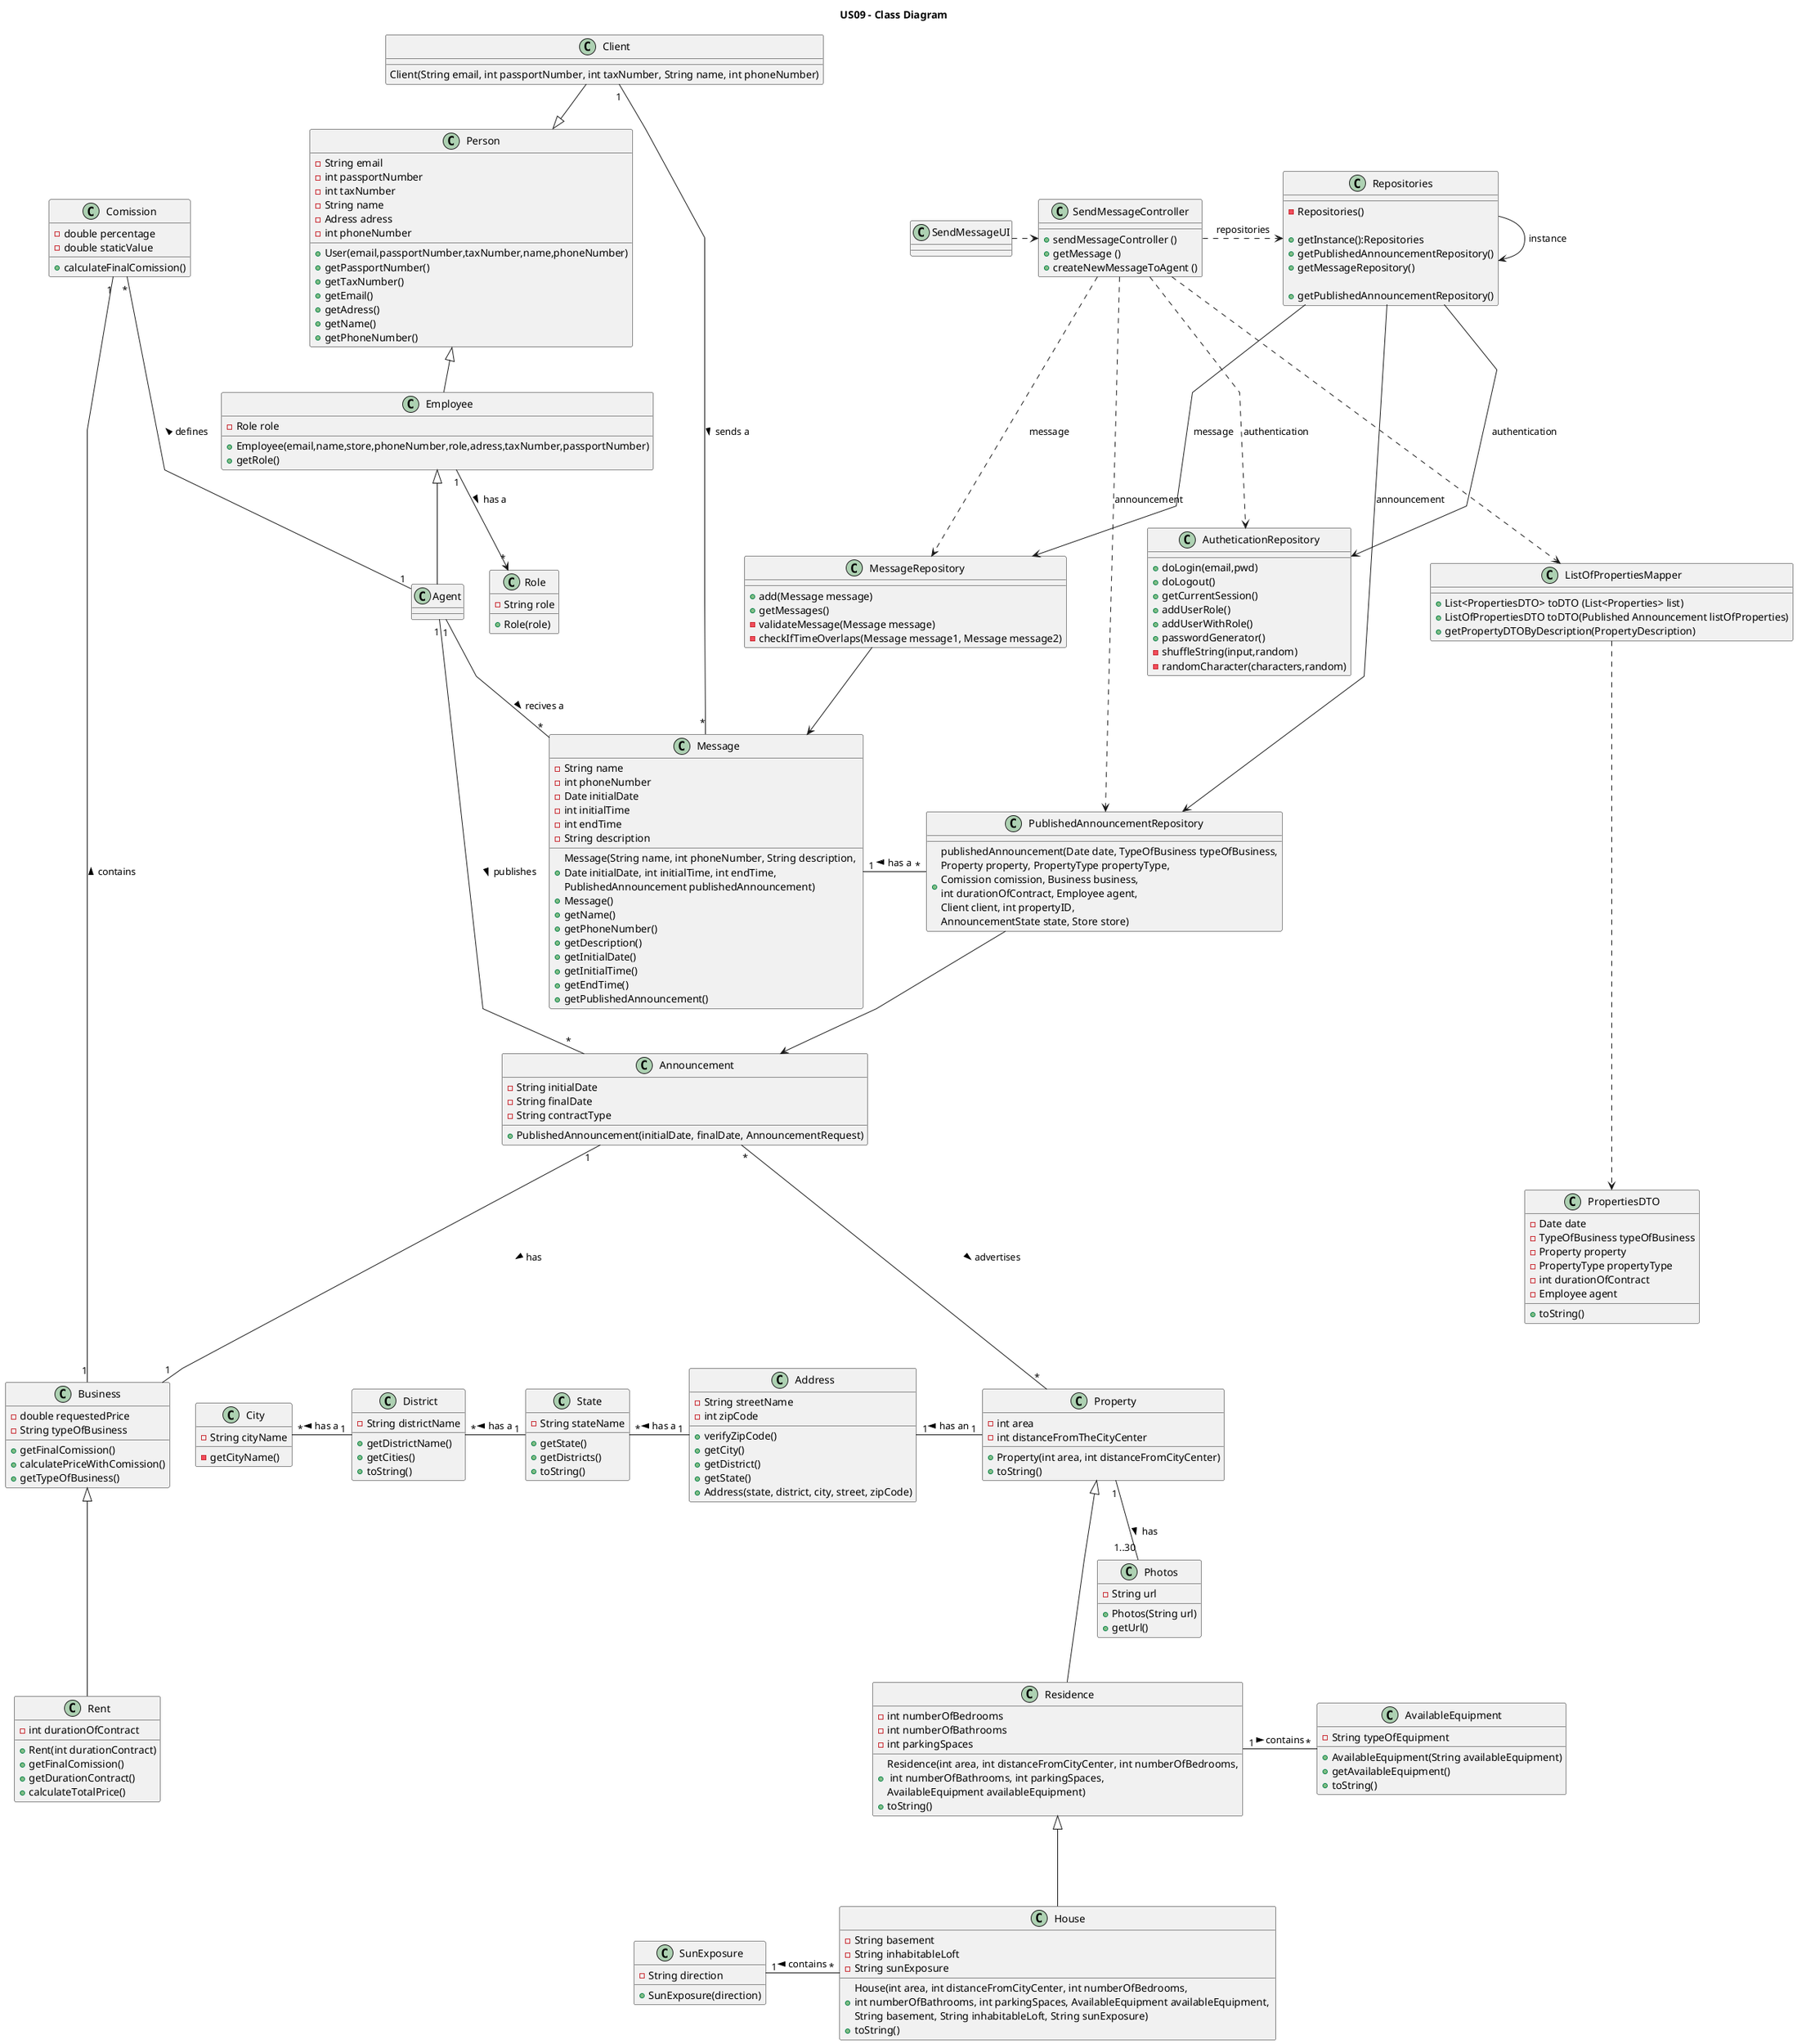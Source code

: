 @startuml
'skinparam monochrome true
skinparam packageStyle rectangle
skinparam shadowing false
skinparam linetype polyline
'skinparam linetype orto
'skinparam classAttributeIconSize 0
'left to right direction

title US09 - Class Diagram


class SendMessageUI

class SendMessageController {
    + sendMessageController ()
    + getMessage ()
    + createNewMessageToAgent ()
  }

SendMessageUI .> SendMessageController

class Repositories {
-Repositories()

+getInstance():Repositories
+getPublishedAnnouncementRepository()
+getMessageRepository()
'+getUserRepository()

}

class ListOfPropertiesMapper{
+List<PropertiesDTO> toDTO (List<Properties> list)
+ListOfPropertiesDTO toDTO(Published Announcement listOfProperties)
+getPropertyDTOByDescription(PropertyDescription)
}


class PublishedAnnouncementRepository {
+publishedAnnouncement(Date date, TypeOfBusiness typeOfBusiness,\nProperty property, PropertyType propertyType, \nComission comission, Business business, \nint durationOfContract, Employee agent, \nClient client, int propertyID, \nAnnouncementState state, Store store)
}


class MessageRepository {
+add(Message message)
+getMessages()
-validateMessage(Message message)
-checkIfTimeOverlaps(Message message1, Message message2)
}

class Message {
    - String name
    - int phoneNumber
    - Date initialDate
    - int initialTime
    - int endTime
    - String description

    + Message(String name, int phoneNumber, String description, \nDate initialDate, int initialTime, int endTime, \nPublishedAnnouncement publishedAnnouncement)
    + Message()
    + getName()
    + getPhoneNumber()
    + getDescription()
    + getInitialDate()
    + getInitialTime()
    + getEndTime()
    + getPublishedAnnouncement()

}



class Property {
    - int area
    - int distanceFromTheCityCenter

    +Property(int area, int distanceFromCityCenter)
    +toString()
}

class Photos{
    - String url

    +Photos(String url)
    + getUrl()
}

class House {
    - String basement
    - String inhabitableLoft
    - String sunExposure

    + House(int area, int distanceFromCityCenter, int numberOfBedrooms, \nint numberOfBathrooms, int parkingSpaces, AvailableEquipment availableEquipment, \nString basement, String inhabitableLoft, String sunExposure)
    + toString()
}

class Residence {
 - int numberOfBedrooms
 - int numberOfBathrooms
 - int parkingSpaces

    + Residence(int area, int distanceFromCityCenter, int numberOfBedrooms,\n int numberOfBathrooms, int parkingSpaces, \nAvailableEquipment availableEquipment)
    + toString()
}

class SunExposure {
    - String direction

    +SunExposure(direction)
}

class AvailableEquipment {
    - String typeOfEquipment

    +AvailableEquipment(String availableEquipment)
    +getAvailableEquipment()
    + toString()
}

class Client{
Client(String email, int passportNumber, int taxNumber, String name, int phoneNumber)
}

class AutheticationRepository{
+doLogin(email,pwd)
+doLogout()
+getCurrentSession()
+addUserRole()
+addUserWithRole()
+passwordGenerator()
-shuffleString(input,random)
-randomCharacter(characters,random)
}


class Address {
    -String streetName
    -int zipCode

    +verifyZipCode()
    +getCity()
    +getDistrict()
    +getState()
    +Address(state, district, city, street, zipCode)
}



class City {
     - String cityName

    -getCityName()
}

class District{
- String districtName


    +getDistrictName()
    +getCities()
    +toString()
}

class State{
  - String stateName

     +getState()
     +getDistricts()
     +toString()
}



class Comission{
     - double percentage
     - double staticValue

    + calculateFinalComission()
}


class Rent {
    - int durationOfContract

    +Rent(int durationContract)
    +getFinalComission()
    +getDurationContract()
    +calculateTotalPrice()
}

class Person {
    - String email
    - int passportNumber
    - int taxNumber
    - String name
    - Adress adress
    - int phoneNumber

    + User(email,passportNumber,taxNumber,name,phoneNumber)
    + getPassportNumber()
    + getTaxNumber()
    + getEmail()
    + getAdress()
    + getName()
    + getPhoneNumber()
}


class Announcement {
    - String initialDate
    - String finalDate
    - String contractType

    +PublishedAnnouncement(initialDate, finalDate, AnnouncementRequest)
}

class Business {
    - double requestedPrice
    -String typeOfBusiness

    +getFinalComission()
    +calculatePriceWithComission()
    +getTypeOfBusiness()
}

class Repositories
{
    + getPublishedAnnouncementRepository()
}

class Employee{
-Role role
+Employee(email,name,store,phoneNumber,role,adress,taxNumber,passportNumber)
+getRole()
}

class Role{
-String role
+Role(role)
}

class PropertiesDTO{
-Date date
-TypeOfBusiness typeOfBusiness
-Property property
-PropertyType propertyType
-int durationOfContract
-Employee agent
+toString()
}





SendMessageController .> Repositories : repositories
Repositories ---> Repositories :instance
Repositories ---> PublishedAnnouncementRepository : announcement
Repositories ---> MessageRepository : message
Repositories ---> AutheticationRepository : authentication

SendMessageController ...> PublishedAnnouncementRepository : announcement
SendMessageController ...> MessageRepository : message
SendMessageController ...> AutheticationRepository : authentication
SendMessageController ...> ListOfPropertiesMapper

ListOfPropertiesMapper....> PropertiesDTO

MessageRepository -down-> Message
Agent "1" -- "*" Message : recives a >
Message "1" -right- "*" PublishedAnnouncementRepository: has a <




Residence <|-down-- House
Property <|-down-- Residence
Property "1" -- "1..30" Photos: has >
SunExposure "1" --right- "*" House: contains <
AvailableEquipment "*" -left- "1" Residence: contains <



State "*"-right- "1" Address: has a  <
City "*"-right- "1" District: has a  <
District "*"-right- "1" State: has a  <
Property "1" -left- "1" Address: has an >
PublishedAnnouncementRepository --> Announcement
Client "1"-right-"*" Message : sends a >



Comission "*" --- "1" Agent: defines <
Comission "1" -- "1" Business: contains <

Announcement "1" --- "1" Business: has >
Announcement "*" --down- "*" Property: advertises >
Announcement "*" -up-- "1" Agent: publishes <
Business <|--- Rent

Person <|-up- Client
Employee <|-- Agent
Employee "1" --> "*" Role : has a >
Person <|-- Employee


@enduml